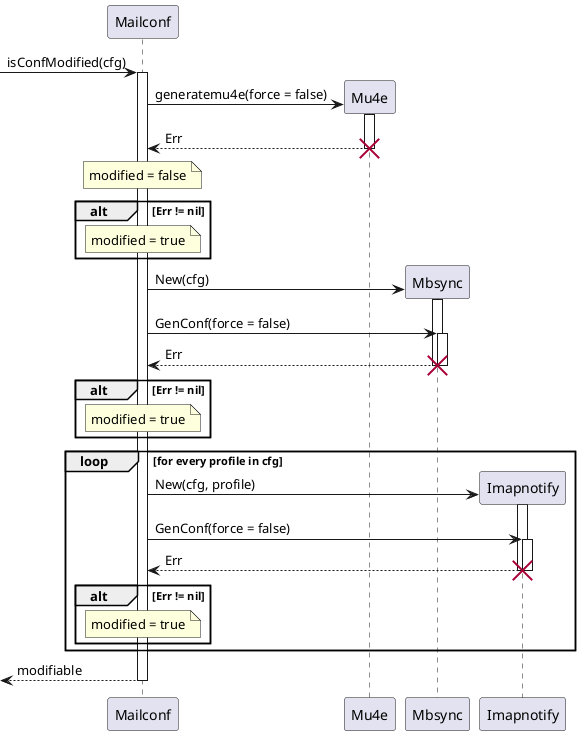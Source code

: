 @startuml
autoactivate on
participant Mailconf as mc
participant Mu4e as me
participant Mbsync as mb
participant Imapnotify as im
[-> mc: isConfModified(cfg)
create me
mc -> me: generatemu4e(force = false)
return Err
destroy me
note over mc: modified = false
alt Err != nil
	note over mc: modified = true
end
create mb
mc -> mb: New(cfg)
mc -> mb: GenConf(force = false)
return Err
destroy mb
alt Err != nil
	note over mc : modified = true
end
loop for every profile in cfg
	create im
	mc -> im : New(cfg, profile)
	mc -> im : GenConf(force = false)
	return Err
	destroy im
	alt Err != nil
		note over mc : modified = true
	end
end
mc -->[: modifiable
deactivate mc
@enduml
